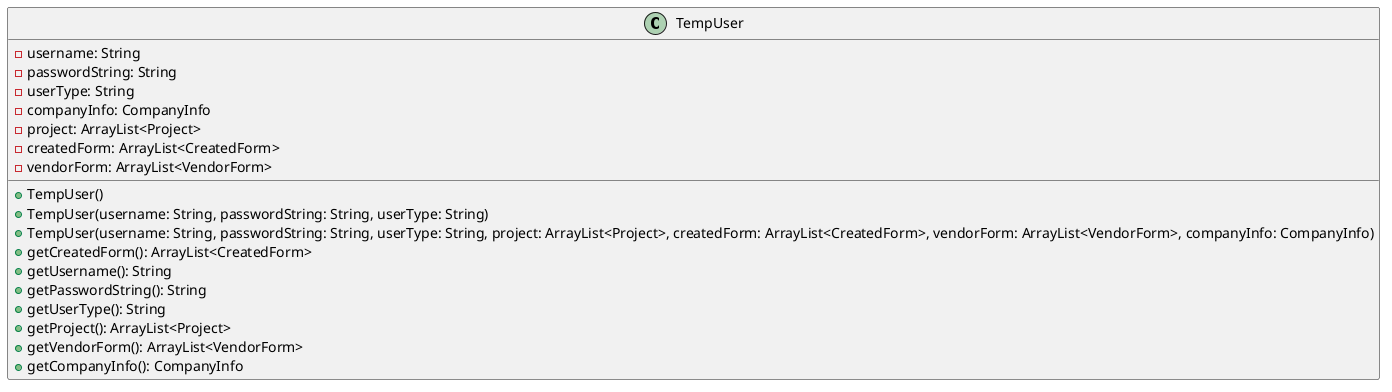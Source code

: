 @startuml

class TempUser {
    - username: String
    - passwordString: String
    - userType: String
    - companyInfo: CompanyInfo
    - project: ArrayList<Project>
    - createdForm: ArrayList<CreatedForm>
    - vendorForm: ArrayList<VendorForm>

    + TempUser()
    + TempUser(username: String, passwordString: String, userType: String)
    + TempUser(username: String, passwordString: String, userType: String, project: ArrayList<Project>, createdForm: ArrayList<CreatedForm>, vendorForm: ArrayList<VendorForm>, companyInfo: CompanyInfo)
    + getCreatedForm(): ArrayList<CreatedForm>
    + getUsername(): String
    + getPasswordString(): String
    + getUserType(): String
    + getProject(): ArrayList<Project>
    + getVendorForm(): ArrayList<VendorForm>
    + getCompanyInfo(): CompanyInfo
}

@enduml
